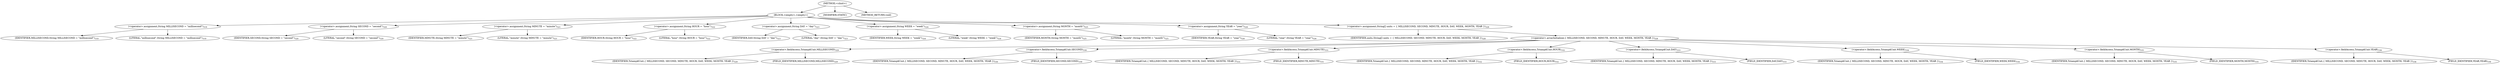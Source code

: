 digraph "&lt;clinit&gt;" {  
"782" [label = <(METHOD,&lt;clinit&gt;)> ]
"783" [label = <(BLOCK,&lt;empty&gt;,&lt;empty&gt;)> ]
"784" [label = <(&lt;operator&gt;.assignment,String MILLISECOND = &quot;millisecond&quot;)<SUB>319</SUB>> ]
"785" [label = <(IDENTIFIER,MILLISECOND,String MILLISECOND = &quot;millisecond&quot;)<SUB>319</SUB>> ]
"786" [label = <(LITERAL,&quot;millisecond&quot;,String MILLISECOND = &quot;millisecond&quot;)<SUB>319</SUB>> ]
"787" [label = <(&lt;operator&gt;.assignment,String SECOND = &quot;second&quot;)<SUB>320</SUB>> ]
"788" [label = <(IDENTIFIER,SECOND,String SECOND = &quot;second&quot;)<SUB>320</SUB>> ]
"789" [label = <(LITERAL,&quot;second&quot;,String SECOND = &quot;second&quot;)<SUB>320</SUB>> ]
"790" [label = <(&lt;operator&gt;.assignment,String MINUTE = &quot;minute&quot;)<SUB>321</SUB>> ]
"791" [label = <(IDENTIFIER,MINUTE,String MINUTE = &quot;minute&quot;)<SUB>321</SUB>> ]
"792" [label = <(LITERAL,&quot;minute&quot;,String MINUTE = &quot;minute&quot;)<SUB>321</SUB>> ]
"793" [label = <(&lt;operator&gt;.assignment,String HOUR = &quot;hour&quot;)<SUB>322</SUB>> ]
"794" [label = <(IDENTIFIER,HOUR,String HOUR = &quot;hour&quot;)<SUB>322</SUB>> ]
"795" [label = <(LITERAL,&quot;hour&quot;,String HOUR = &quot;hour&quot;)<SUB>322</SUB>> ]
"796" [label = <(&lt;operator&gt;.assignment,String DAY = &quot;day&quot;)<SUB>323</SUB>> ]
"797" [label = <(IDENTIFIER,DAY,String DAY = &quot;day&quot;)<SUB>323</SUB>> ]
"798" [label = <(LITERAL,&quot;day&quot;,String DAY = &quot;day&quot;)<SUB>323</SUB>> ]
"799" [label = <(&lt;operator&gt;.assignment,String WEEK = &quot;week&quot;)<SUB>324</SUB>> ]
"800" [label = <(IDENTIFIER,WEEK,String WEEK = &quot;week&quot;)<SUB>324</SUB>> ]
"801" [label = <(LITERAL,&quot;week&quot;,String WEEK = &quot;week&quot;)<SUB>324</SUB>> ]
"802" [label = <(&lt;operator&gt;.assignment,String MONTH = &quot;month&quot;)<SUB>325</SUB>> ]
"803" [label = <(IDENTIFIER,MONTH,String MONTH = &quot;month&quot;)<SUB>325</SUB>> ]
"804" [label = <(LITERAL,&quot;month&quot;,String MONTH = &quot;month&quot;)<SUB>325</SUB>> ]
"805" [label = <(&lt;operator&gt;.assignment,String YEAR = &quot;year&quot;)<SUB>326</SUB>> ]
"806" [label = <(IDENTIFIER,YEAR,String YEAR = &quot;year&quot;)<SUB>326</SUB>> ]
"807" [label = <(LITERAL,&quot;year&quot;,String YEAR = &quot;year&quot;)<SUB>326</SUB>> ]
"808" [label = <(&lt;operator&gt;.assignment,String[] units = { MILLISECOND, SECOND, MINUTE, HOUR, DAY, WEEK, MONTH, YEAR })<SUB>328</SUB>> ]
"809" [label = <(IDENTIFIER,units,String[] units = { MILLISECOND, SECOND, MINUTE, HOUR, DAY, WEEK, MONTH, YEAR })<SUB>328</SUB>> ]
"810" [label = <(&lt;operator&gt;.arrayInitializer,{ MILLISECOND, SECOND, MINUTE, HOUR, DAY, WEEK, MONTH, YEAR })<SUB>328</SUB>> ]
"811" [label = <(&lt;operator&gt;.fieldAccess,Tstamp$Unit.MILLISECOND)<SUB>329</SUB>> ]
"812" [label = <(IDENTIFIER,Tstamp$Unit,{ MILLISECOND, SECOND, MINUTE, HOUR, DAY, WEEK, MONTH, YEAR })<SUB>329</SUB>> ]
"813" [label = <(FIELD_IDENTIFIER,MILLISECOND,MILLISECOND)<SUB>329</SUB>> ]
"814" [label = <(&lt;operator&gt;.fieldAccess,Tstamp$Unit.SECOND)<SUB>330</SUB>> ]
"815" [label = <(IDENTIFIER,Tstamp$Unit,{ MILLISECOND, SECOND, MINUTE, HOUR, DAY, WEEK, MONTH, YEAR })<SUB>330</SUB>> ]
"816" [label = <(FIELD_IDENTIFIER,SECOND,SECOND)<SUB>330</SUB>> ]
"817" [label = <(&lt;operator&gt;.fieldAccess,Tstamp$Unit.MINUTE)<SUB>331</SUB>> ]
"818" [label = <(IDENTIFIER,Tstamp$Unit,{ MILLISECOND, SECOND, MINUTE, HOUR, DAY, WEEK, MONTH, YEAR })<SUB>331</SUB>> ]
"819" [label = <(FIELD_IDENTIFIER,MINUTE,MINUTE)<SUB>331</SUB>> ]
"820" [label = <(&lt;operator&gt;.fieldAccess,Tstamp$Unit.HOUR)<SUB>332</SUB>> ]
"821" [label = <(IDENTIFIER,Tstamp$Unit,{ MILLISECOND, SECOND, MINUTE, HOUR, DAY, WEEK, MONTH, YEAR })<SUB>332</SUB>> ]
"822" [label = <(FIELD_IDENTIFIER,HOUR,HOUR)<SUB>332</SUB>> ]
"823" [label = <(&lt;operator&gt;.fieldAccess,Tstamp$Unit.DAY)<SUB>333</SUB>> ]
"824" [label = <(IDENTIFIER,Tstamp$Unit,{ MILLISECOND, SECOND, MINUTE, HOUR, DAY, WEEK, MONTH, YEAR })<SUB>333</SUB>> ]
"825" [label = <(FIELD_IDENTIFIER,DAY,DAY)<SUB>333</SUB>> ]
"826" [label = <(&lt;operator&gt;.fieldAccess,Tstamp$Unit.WEEK)<SUB>334</SUB>> ]
"827" [label = <(IDENTIFIER,Tstamp$Unit,{ MILLISECOND, SECOND, MINUTE, HOUR, DAY, WEEK, MONTH, YEAR })<SUB>334</SUB>> ]
"828" [label = <(FIELD_IDENTIFIER,WEEK,WEEK)<SUB>334</SUB>> ]
"829" [label = <(&lt;operator&gt;.fieldAccess,Tstamp$Unit.MONTH)<SUB>335</SUB>> ]
"830" [label = <(IDENTIFIER,Tstamp$Unit,{ MILLISECOND, SECOND, MINUTE, HOUR, DAY, WEEK, MONTH, YEAR })<SUB>335</SUB>> ]
"831" [label = <(FIELD_IDENTIFIER,MONTH,MONTH)<SUB>335</SUB>> ]
"832" [label = <(&lt;operator&gt;.fieldAccess,Tstamp$Unit.YEAR)<SUB>336</SUB>> ]
"833" [label = <(IDENTIFIER,Tstamp$Unit,{ MILLISECOND, SECOND, MINUTE, HOUR, DAY, WEEK, MONTH, YEAR })<SUB>336</SUB>> ]
"834" [label = <(FIELD_IDENTIFIER,YEAR,YEAR)<SUB>336</SUB>> ]
"835" [label = <(MODIFIER,STATIC)> ]
"836" [label = <(METHOD_RETURN,void)> ]
  "782" -> "783" 
  "782" -> "835" 
  "782" -> "836" 
  "783" -> "784" 
  "783" -> "787" 
  "783" -> "790" 
  "783" -> "793" 
  "783" -> "796" 
  "783" -> "799" 
  "783" -> "802" 
  "783" -> "805" 
  "783" -> "808" 
  "784" -> "785" 
  "784" -> "786" 
  "787" -> "788" 
  "787" -> "789" 
  "790" -> "791" 
  "790" -> "792" 
  "793" -> "794" 
  "793" -> "795" 
  "796" -> "797" 
  "796" -> "798" 
  "799" -> "800" 
  "799" -> "801" 
  "802" -> "803" 
  "802" -> "804" 
  "805" -> "806" 
  "805" -> "807" 
  "808" -> "809" 
  "808" -> "810" 
  "810" -> "811" 
  "810" -> "814" 
  "810" -> "817" 
  "810" -> "820" 
  "810" -> "823" 
  "810" -> "826" 
  "810" -> "829" 
  "810" -> "832" 
  "811" -> "812" 
  "811" -> "813" 
  "814" -> "815" 
  "814" -> "816" 
  "817" -> "818" 
  "817" -> "819" 
  "820" -> "821" 
  "820" -> "822" 
  "823" -> "824" 
  "823" -> "825" 
  "826" -> "827" 
  "826" -> "828" 
  "829" -> "830" 
  "829" -> "831" 
  "832" -> "833" 
  "832" -> "834" 
}
